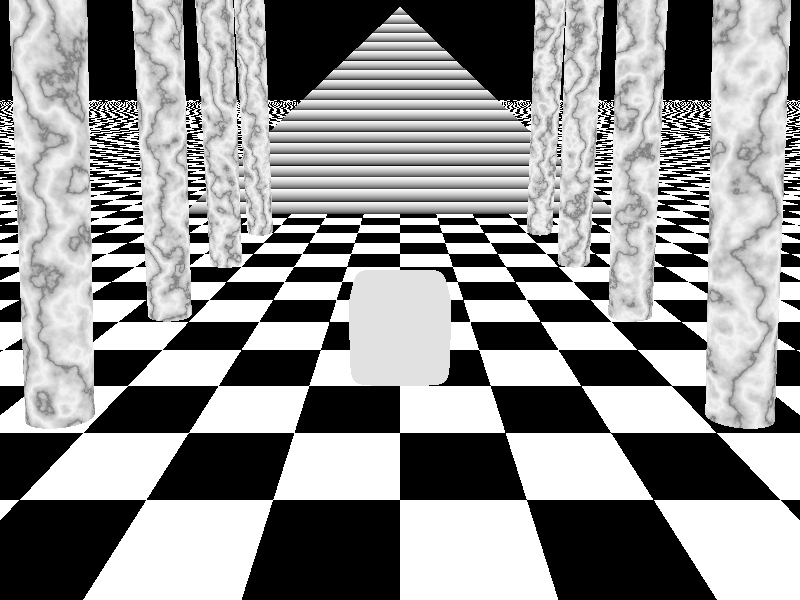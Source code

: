 // =====================================================
// Commented Scene including a pigmented plane with   
// - multiple light sources                            
// - textured primitives (cylinders, prism)
// - superellipsoid              
// =====================================================

// The include files contain pre-defined scene elements
#include "colors.inc"    
#include "stones.inc" 
#include "textures.inc"   

// Defining Background Color
background { 
    color Black // Defining background color of the scene
}

// Defining Camera Coordinates
camera {
    location <0, 2, -3> // Defining coordinates of the camera
    look_at  <0, 0,  3> // Defining coordinates the camera is looking at
}

// Defining a Plane
plane {
    <0, 1, 0>, -1
    pigment {
        checker color Black, color White
    }
}

// Defining Light Source
light_source {
    <0, 20, 0> color White // Defining light source with white color
}

// Defining Light Source
light_source {
    <0, 20, 0> color Yellow // Defining light source with yellow color
}

// Defining right side pillars (closest to farthest)
cylinder {
    <2.25, 0, 0.54>,  // Center of one end
    <1, 17, 3>,       // Center of other end
    0.2               // Radius
    open              // Remove end caps
    texture {         // Defining Texture
        White_Marble scale 0.25 // Scaling
    }
}
cylinder {
    <2.25, 0, 2.54>,  // Center of one end
    <1, 17, 3>,       // Center of other end
    0.2               // Radius
    open              // Remove end caps
    texture {         // Defining Texture
        White_Marble scale 0.25 // Scaling
    }
}
cylinder {
    <2.25, 0, 4.56>,  // Center of one end
    <1, 17, 3>,       // Center of other end
    0.2               // Radius
    open              // Remove end caps
    texture {         // Defining Texture
        White_Marble scale 0.25 // Scaling
    }
}
cylinder {
    <2.25, 0, 6.56>,  // Center of one end
    <1, 17, 3>,       // Center of other end
    0.2               // Radius
    open              // Remove end caps
    texture {         // Defining Texture
        White_Marble scale 0.25 // Scaling
    }
}

// Defining left side pillars (closest to farthest)
cylinder {
    <-2.25, 0, 0.54>, // Center of one end
    <-1, 17, 3>,      // Center of other end
    0.2               // Radius
    open              // Remove end caps
    pigment {         // Defining Texture
        White_Marble scale 0.25 // Scaling
    }
}
cylinder {
    <-2.25, 0, 2.54>, // Center of one end
    <-1, 17, 3>,      // Center of other end
    0.2               // Radius
    open              // Remove end caps
    texture {         // Defining Texture
        White_Marble scale 0.25 // Scaling
    }
}
cylinder {
    <-2.25, 0, 4.54>, // Center of one end
    <-1, 17, 3>,      // Center of other end
    0.2               // Radius
    open              // Remove end caps
    texture {         // Defining Texture
        White_Marble scale 0.25 // Scaling
    }
}
cylinder {
    <-2.25, 0, 6.54>, // Center of one end
    <-1, 17, 3>,      // Center of other end
    0.2               // Radius
    open              // Remove end caps
    texture {         // Defining Texture
        White_Marble scale 0.25 // Scaling
    }
}


// Defining Prism
prism {
    conic_sweep
    linear_spline
    0, // Height 1
    1, // Height 2                                                        
    5, // Number of points making up the shape...
    <4,4>,<-4,4>,<-4,-4>,<4,-4>,<4,4>
    rotate <180, 0, 0>
    translate <0, 1, 12>
    scale <1, 4, 1>
    pigment { gradient y scale .2 }
  }

// Defining Superellipsoid 
superellipsoid {
    <0.25, 0.25>        // Defining east-west north-south exponent
    pigment { Gray }    // Defining Pigment
    translate <0, 0, 5> // Moving Superellipsoid backwards 5 units
    scale .45           // Scaling
  } 